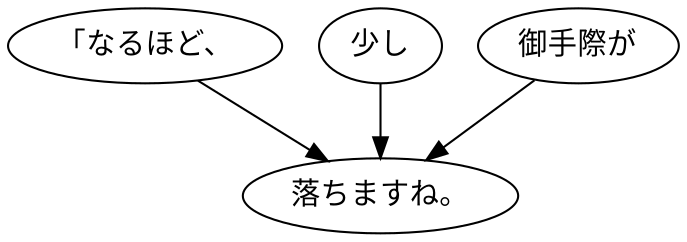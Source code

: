 digraph graph7488 {
	node0 [label="「なるほど、"];
	node1 [label="少し"];
	node2 [label="御手際が"];
	node3 [label="落ちますね。"];
	node0 -> node3;
	node1 -> node3;
	node2 -> node3;
}
